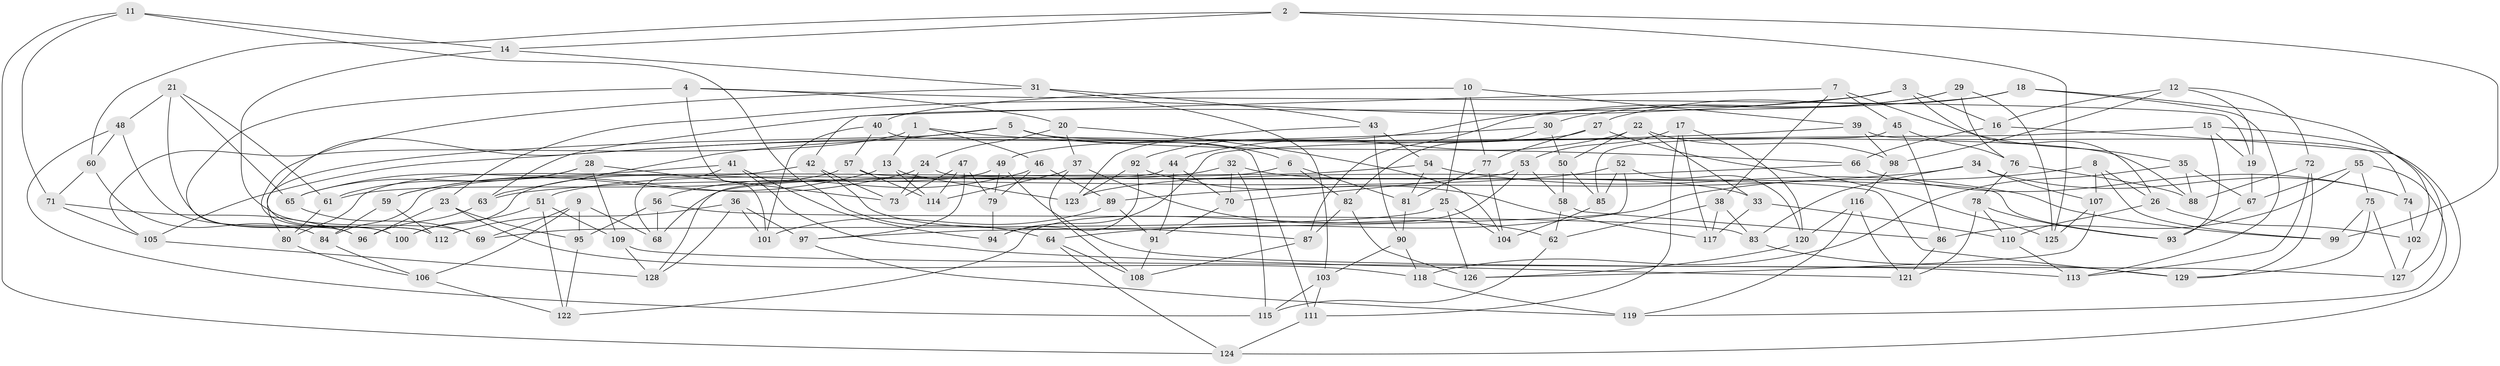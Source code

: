 // Generated by graph-tools (version 1.1) at 2025/50/03/09/25 03:50:51]
// undirected, 129 vertices, 258 edges
graph export_dot {
graph [start="1"]
  node [color=gray90,style=filled];
  1;
  2;
  3;
  4;
  5;
  6;
  7;
  8;
  9;
  10;
  11;
  12;
  13;
  14;
  15;
  16;
  17;
  18;
  19;
  20;
  21;
  22;
  23;
  24;
  25;
  26;
  27;
  28;
  29;
  30;
  31;
  32;
  33;
  34;
  35;
  36;
  37;
  38;
  39;
  40;
  41;
  42;
  43;
  44;
  45;
  46;
  47;
  48;
  49;
  50;
  51;
  52;
  53;
  54;
  55;
  56;
  57;
  58;
  59;
  60;
  61;
  62;
  63;
  64;
  65;
  66;
  67;
  68;
  69;
  70;
  71;
  72;
  73;
  74;
  75;
  76;
  77;
  78;
  79;
  80;
  81;
  82;
  83;
  84;
  85;
  86;
  87;
  88;
  89;
  90;
  91;
  92;
  93;
  94;
  95;
  96;
  97;
  98;
  99;
  100;
  101;
  102;
  103;
  104;
  105;
  106;
  107;
  108;
  109;
  110;
  111;
  112;
  113;
  114;
  115;
  116;
  117;
  118;
  119;
  120;
  121;
  122;
  123;
  124;
  125;
  126;
  127;
  128;
  129;
  1 -- 66;
  1 -- 13;
  1 -- 105;
  1 -- 46;
  2 -- 60;
  2 -- 14;
  2 -- 99;
  2 -- 125;
  3 -- 26;
  3 -- 92;
  3 -- 23;
  3 -- 16;
  4 -- 96;
  4 -- 101;
  4 -- 19;
  4 -- 20;
  5 -- 88;
  5 -- 6;
  5 -- 63;
  5 -- 112;
  6 -- 81;
  6 -- 82;
  6 -- 84;
  7 -- 38;
  7 -- 35;
  7 -- 42;
  7 -- 45;
  8 -- 26;
  8 -- 107;
  8 -- 64;
  8 -- 99;
  9 -- 95;
  9 -- 69;
  9 -- 106;
  9 -- 68;
  10 -- 39;
  10 -- 40;
  10 -- 77;
  10 -- 25;
  11 -- 64;
  11 -- 14;
  11 -- 71;
  11 -- 124;
  12 -- 72;
  12 -- 98;
  12 -- 16;
  12 -- 19;
  13 -- 114;
  13 -- 123;
  13 -- 59;
  14 -- 69;
  14 -- 31;
  15 -- 94;
  15 -- 93;
  15 -- 127;
  15 -- 19;
  16 -- 66;
  16 -- 124;
  17 -- 111;
  17 -- 117;
  17 -- 120;
  17 -- 53;
  18 -- 27;
  18 -- 102;
  18 -- 63;
  18 -- 113;
  19 -- 67;
  20 -- 24;
  20 -- 104;
  20 -- 37;
  21 -- 65;
  21 -- 61;
  21 -- 48;
  21 -- 100;
  22 -- 98;
  22 -- 50;
  22 -- 33;
  22 -- 44;
  23 -- 118;
  23 -- 96;
  23 -- 95;
  24 -- 59;
  24 -- 93;
  24 -- 73;
  25 -- 126;
  25 -- 104;
  25 -- 69;
  26 -- 102;
  26 -- 110;
  27 -- 77;
  27 -- 49;
  27 -- 125;
  28 -- 65;
  28 -- 109;
  28 -- 61;
  28 -- 73;
  29 -- 76;
  29 -- 125;
  29 -- 87;
  29 -- 30;
  30 -- 80;
  30 -- 82;
  30 -- 50;
  31 -- 103;
  31 -- 112;
  31 -- 43;
  32 -- 115;
  32 -- 70;
  32 -- 33;
  32 -- 51;
  33 -- 110;
  33 -- 117;
  34 -- 74;
  34 -- 89;
  34 -- 83;
  34 -- 107;
  35 -- 88;
  35 -- 118;
  35 -- 67;
  36 -- 97;
  36 -- 112;
  36 -- 101;
  36 -- 128;
  37 -- 62;
  37 -- 108;
  37 -- 114;
  38 -- 83;
  38 -- 117;
  38 -- 62;
  39 -- 105;
  39 -- 98;
  39 -- 74;
  40 -- 101;
  40 -- 57;
  40 -- 111;
  41 -- 121;
  41 -- 94;
  41 -- 65;
  41 -- 68;
  42 -- 80;
  42 -- 87;
  42 -- 73;
  43 -- 123;
  43 -- 90;
  43 -- 54;
  44 -- 70;
  44 -- 128;
  44 -- 91;
  45 -- 76;
  45 -- 86;
  45 -- 85;
  46 -- 89;
  46 -- 56;
  46 -- 79;
  47 -- 73;
  47 -- 114;
  47 -- 79;
  47 -- 97;
  48 -- 115;
  48 -- 60;
  48 -- 100;
  49 -- 100;
  49 -- 79;
  49 -- 113;
  50 -- 58;
  50 -- 85;
  51 -- 109;
  51 -- 100;
  51 -- 122;
  52 -- 63;
  52 -- 85;
  52 -- 120;
  52 -- 97;
  53 -- 58;
  53 -- 70;
  53 -- 122;
  54 -- 68;
  54 -- 81;
  54 -- 99;
  55 -- 119;
  55 -- 75;
  55 -- 67;
  55 -- 86;
  56 -- 83;
  56 -- 68;
  56 -- 95;
  57 -- 129;
  57 -- 114;
  57 -- 61;
  58 -- 62;
  58 -- 86;
  59 -- 84;
  59 -- 112;
  60 -- 84;
  60 -- 71;
  61 -- 80;
  62 -- 115;
  63 -- 96;
  64 -- 124;
  64 -- 108;
  65 -- 69;
  66 -- 74;
  66 -- 123;
  67 -- 93;
  70 -- 91;
  71 -- 105;
  71 -- 96;
  72 -- 113;
  72 -- 129;
  72 -- 88;
  74 -- 102;
  75 -- 129;
  75 -- 127;
  75 -- 99;
  76 -- 78;
  76 -- 88;
  77 -- 104;
  77 -- 81;
  78 -- 110;
  78 -- 93;
  78 -- 121;
  79 -- 94;
  80 -- 106;
  81 -- 90;
  82 -- 87;
  82 -- 126;
  83 -- 129;
  84 -- 106;
  85 -- 104;
  86 -- 121;
  87 -- 108;
  89 -- 101;
  89 -- 91;
  90 -- 118;
  90 -- 103;
  91 -- 108;
  92 -- 123;
  92 -- 94;
  92 -- 117;
  95 -- 122;
  97 -- 119;
  98 -- 116;
  102 -- 127;
  103 -- 111;
  103 -- 115;
  105 -- 128;
  106 -- 122;
  107 -- 125;
  107 -- 126;
  109 -- 128;
  109 -- 127;
  110 -- 113;
  111 -- 124;
  116 -- 121;
  116 -- 120;
  116 -- 119;
  118 -- 119;
  120 -- 126;
}
